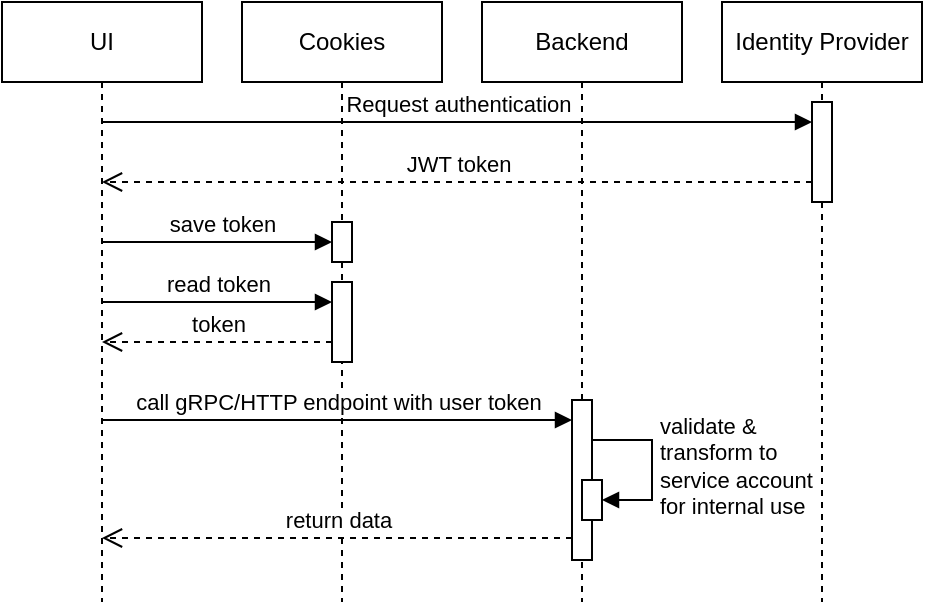 <mxfile version="21.2.1" type="device">
  <diagram name="Page-1" id="9Lc8diRp0244jIERF-EA">
    <mxGraphModel dx="825" dy="740" grid="1" gridSize="10" guides="1" tooltips="1" connect="1" arrows="1" fold="1" page="1" pageScale="1" pageWidth="827" pageHeight="1169" math="0" shadow="0">
      <root>
        <mxCell id="0" />
        <mxCell id="1" parent="0" />
        <mxCell id="eJwPZIkPQ0ylny-siOLM-2" value="UI" style="shape=umlLifeline;perimeter=lifelinePerimeter;whiteSpace=wrap;html=1;container=0;dropTarget=0;collapsible=0;recursiveResize=0;outlineConnect=0;portConstraint=eastwest;newEdgeStyle={&quot;edgeStyle&quot;:&quot;elbowEdgeStyle&quot;,&quot;elbow&quot;:&quot;vertical&quot;,&quot;curved&quot;:0,&quot;rounded&quot;:0};" parent="1" vertex="1">
          <mxGeometry x="220" y="160" width="100" height="300" as="geometry" />
        </mxCell>
        <mxCell id="eJwPZIkPQ0ylny-siOLM-3" value="Backend" style="shape=umlLifeline;perimeter=lifelinePerimeter;whiteSpace=wrap;html=1;container=0;dropTarget=0;collapsible=0;recursiveResize=0;outlineConnect=0;portConstraint=eastwest;newEdgeStyle={&quot;edgeStyle&quot;:&quot;elbowEdgeStyle&quot;,&quot;elbow&quot;:&quot;vertical&quot;,&quot;curved&quot;:0,&quot;rounded&quot;:0};" parent="1" vertex="1">
          <mxGeometry x="460" y="160" width="100" height="300" as="geometry" />
        </mxCell>
        <mxCell id="eJwPZIkPQ0ylny-siOLM-16" value="" style="html=1;points=[];perimeter=orthogonalPerimeter;outlineConnect=0;targetShapes=umlLifeline;portConstraint=eastwest;newEdgeStyle={&quot;edgeStyle&quot;:&quot;elbowEdgeStyle&quot;,&quot;elbow&quot;:&quot;vertical&quot;,&quot;curved&quot;:0,&quot;rounded&quot;:0};" parent="eJwPZIkPQ0ylny-siOLM-3" vertex="1">
          <mxGeometry x="45" y="199" width="10" height="80" as="geometry" />
        </mxCell>
        <mxCell id="eJwPZIkPQ0ylny-siOLM-19" value="" style="html=1;points=[];perimeter=orthogonalPerimeter;outlineConnect=0;targetShapes=umlLifeline;portConstraint=eastwest;newEdgeStyle={&quot;edgeStyle&quot;:&quot;elbowEdgeStyle&quot;,&quot;elbow&quot;:&quot;vertical&quot;,&quot;curved&quot;:0,&quot;rounded&quot;:0};" parent="eJwPZIkPQ0ylny-siOLM-3" vertex="1">
          <mxGeometry x="50" y="239" width="10" height="20" as="geometry" />
        </mxCell>
        <mxCell id="eJwPZIkPQ0ylny-siOLM-20" value="validate &amp;amp;&lt;br&gt;transform to &lt;br&gt;service account &lt;br&gt;for internal use" style="html=1;align=left;spacingLeft=2;endArrow=block;rounded=0;edgeStyle=orthogonalEdgeStyle;curved=0;rounded=0;" parent="eJwPZIkPQ0ylny-siOLM-3" target="eJwPZIkPQ0ylny-siOLM-19" edge="1">
          <mxGeometry relative="1" as="geometry">
            <mxPoint x="55" y="219" as="sourcePoint" />
            <Array as="points">
              <mxPoint x="85" y="219" />
              <mxPoint x="85" y="249" />
            </Array>
          </mxGeometry>
        </mxCell>
        <mxCell id="eJwPZIkPQ0ylny-siOLM-4" value="Cookies" style="shape=umlLifeline;perimeter=lifelinePerimeter;whiteSpace=wrap;html=1;container=0;dropTarget=0;collapsible=0;recursiveResize=0;outlineConnect=0;portConstraint=eastwest;newEdgeStyle={&quot;edgeStyle&quot;:&quot;elbowEdgeStyle&quot;,&quot;elbow&quot;:&quot;vertical&quot;,&quot;curved&quot;:0,&quot;rounded&quot;:0};" parent="1" vertex="1">
          <mxGeometry x="340" y="160" width="100" height="300" as="geometry" />
        </mxCell>
        <mxCell id="eJwPZIkPQ0ylny-siOLM-24" value="" style="html=1;points=[];perimeter=orthogonalPerimeter;outlineConnect=0;targetShapes=umlLifeline;portConstraint=eastwest;newEdgeStyle={&quot;edgeStyle&quot;:&quot;elbowEdgeStyle&quot;,&quot;elbow&quot;:&quot;vertical&quot;,&quot;curved&quot;:0,&quot;rounded&quot;:0};" parent="eJwPZIkPQ0ylny-siOLM-4" vertex="1">
          <mxGeometry x="45" y="110" width="10" height="20" as="geometry" />
        </mxCell>
        <mxCell id="eJwPZIkPQ0ylny-siOLM-27" value="" style="html=1;points=[];perimeter=orthogonalPerimeter;outlineConnect=0;targetShapes=umlLifeline;portConstraint=eastwest;newEdgeStyle={&quot;edgeStyle&quot;:&quot;elbowEdgeStyle&quot;,&quot;elbow&quot;:&quot;vertical&quot;,&quot;curved&quot;:0,&quot;rounded&quot;:0};" parent="eJwPZIkPQ0ylny-siOLM-4" vertex="1">
          <mxGeometry x="45" y="140" width="10" height="40" as="geometry" />
        </mxCell>
        <mxCell id="eJwPZIkPQ0ylny-siOLM-5" value="Identity Provider" style="shape=umlLifeline;perimeter=lifelinePerimeter;whiteSpace=wrap;html=1;container=0;dropTarget=0;collapsible=0;recursiveResize=0;outlineConnect=0;portConstraint=eastwest;newEdgeStyle={&quot;edgeStyle&quot;:&quot;elbowEdgeStyle&quot;,&quot;elbow&quot;:&quot;vertical&quot;,&quot;curved&quot;:0,&quot;rounded&quot;:0};" parent="1" vertex="1">
          <mxGeometry x="580" y="160" width="100" height="300" as="geometry" />
        </mxCell>
        <mxCell id="eJwPZIkPQ0ylny-siOLM-21" value="" style="html=1;points=[];perimeter=orthogonalPerimeter;outlineConnect=0;targetShapes=umlLifeline;portConstraint=eastwest;newEdgeStyle={&quot;edgeStyle&quot;:&quot;elbowEdgeStyle&quot;,&quot;elbow&quot;:&quot;vertical&quot;,&quot;curved&quot;:0,&quot;rounded&quot;:0};" parent="eJwPZIkPQ0ylny-siOLM-5" vertex="1">
          <mxGeometry x="45" y="50" width="10" height="50" as="geometry" />
        </mxCell>
        <mxCell id="eJwPZIkPQ0ylny-siOLM-17" value="call gRPC/HTTP endpoint with user token" style="html=1;verticalAlign=bottom;endArrow=block;edgeStyle=elbowEdgeStyle;elbow=vertical;curved=0;rounded=0;" parent="1" target="eJwPZIkPQ0ylny-siOLM-16" edge="1">
          <mxGeometry relative="1" as="geometry">
            <mxPoint x="270.074" y="369" as="sourcePoint" />
            <Array as="points">
              <mxPoint x="400" y="369" />
            </Array>
          </mxGeometry>
        </mxCell>
        <mxCell id="eJwPZIkPQ0ylny-siOLM-18" value="return data" style="html=1;verticalAlign=bottom;endArrow=open;dashed=1;endSize=8;edgeStyle=elbowEdgeStyle;elbow=vertical;curved=0;rounded=0;entryX=0.501;entryY=0.8;entryDx=0;entryDy=0;entryPerimeter=0;" parent="1" edge="1">
          <mxGeometry relative="1" as="geometry">
            <mxPoint x="270.1" y="428" as="targetPoint" />
            <Array as="points">
              <mxPoint x="270" y="428" />
            </Array>
            <mxPoint x="505" y="428.0" as="sourcePoint" />
          </mxGeometry>
        </mxCell>
        <mxCell id="eJwPZIkPQ0ylny-siOLM-22" value="Request authentication" style="html=1;verticalAlign=bottom;endArrow=block;edgeStyle=elbowEdgeStyle;elbow=vertical;curved=0;rounded=0;" parent="1" source="eJwPZIkPQ0ylny-siOLM-2" target="eJwPZIkPQ0ylny-siOLM-21" edge="1">
          <mxGeometry x="-0.0" relative="1" as="geometry">
            <mxPoint x="555" y="210" as="sourcePoint" />
            <Array as="points">
              <mxPoint x="420" y="220" />
              <mxPoint x="460" y="230" />
              <mxPoint x="430" y="220" />
            </Array>
            <mxPoint as="offset" />
          </mxGeometry>
        </mxCell>
        <mxCell id="eJwPZIkPQ0ylny-siOLM-23" value="JWT token" style="html=1;verticalAlign=bottom;endArrow=open;dashed=1;endSize=8;edgeStyle=elbowEdgeStyle;elbow=vertical;curved=0;rounded=0;" parent="1" source="eJwPZIkPQ0ylny-siOLM-21" target="eJwPZIkPQ0ylny-siOLM-2" edge="1">
          <mxGeometry relative="1" as="geometry">
            <mxPoint x="555" y="285" as="targetPoint" />
            <Array as="points">
              <mxPoint x="570" y="250" />
            </Array>
          </mxGeometry>
        </mxCell>
        <mxCell id="eJwPZIkPQ0ylny-siOLM-25" value="save token" style="html=1;verticalAlign=bottom;endArrow=block;edgeStyle=elbowEdgeStyle;elbow=vertical;curved=0;rounded=0;" parent="1" source="eJwPZIkPQ0ylny-siOLM-2" target="eJwPZIkPQ0ylny-siOLM-24" edge="1">
          <mxGeometry x="0.042" relative="1" as="geometry">
            <mxPoint x="315" y="270" as="sourcePoint" />
            <Array as="points">
              <mxPoint x="330" y="280" />
              <mxPoint x="270" y="270" />
            </Array>
            <mxPoint as="offset" />
          </mxGeometry>
        </mxCell>
        <mxCell id="eJwPZIkPQ0ylny-siOLM-28" value="read token" style="html=1;verticalAlign=bottom;endArrow=block;edgeStyle=elbowEdgeStyle;elbow=vertical;curved=0;rounded=0;" parent="1" source="eJwPZIkPQ0ylny-siOLM-2" target="eJwPZIkPQ0ylny-siOLM-27" edge="1">
          <mxGeometry relative="1" as="geometry">
            <mxPoint x="315" y="290" as="sourcePoint" />
            <Array as="points">
              <mxPoint x="330" y="310" />
              <mxPoint x="350" y="300" />
            </Array>
          </mxGeometry>
        </mxCell>
        <mxCell id="eJwPZIkPQ0ylny-siOLM-29" value="token" style="html=1;verticalAlign=bottom;endArrow=open;dashed=1;endSize=8;edgeStyle=elbowEdgeStyle;elbow=vertical;curved=0;rounded=0;" parent="1" source="eJwPZIkPQ0ylny-siOLM-27" target="eJwPZIkPQ0ylny-siOLM-2" edge="1">
          <mxGeometry relative="1" as="geometry">
            <mxPoint x="315" y="365" as="targetPoint" />
            <Array as="points">
              <mxPoint x="353" y="330" />
            </Array>
          </mxGeometry>
        </mxCell>
      </root>
    </mxGraphModel>
  </diagram>
</mxfile>

